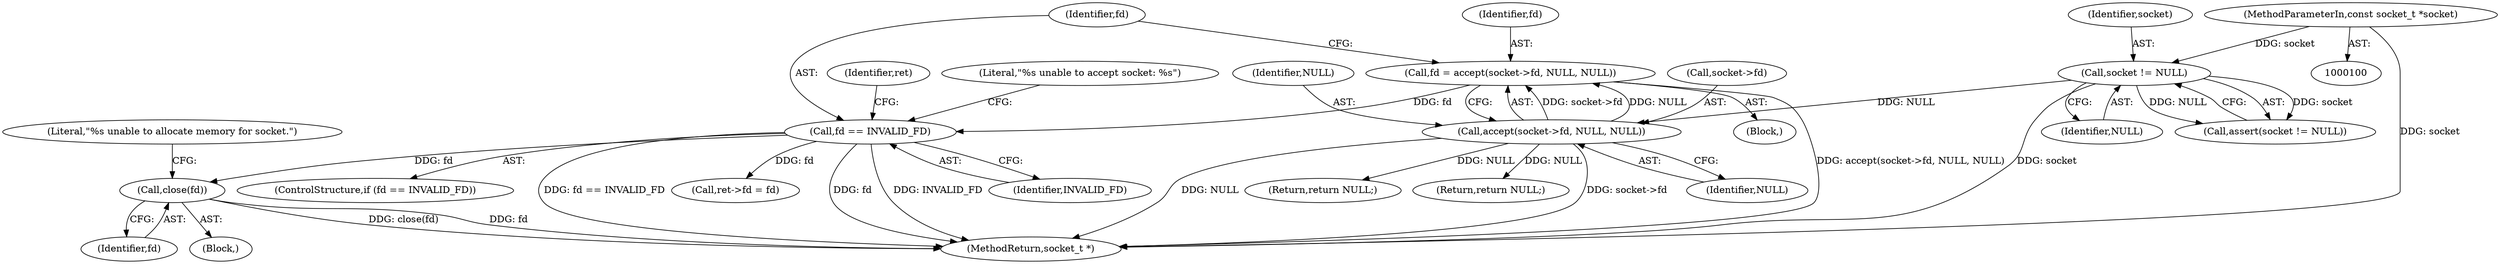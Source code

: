 digraph "0_Android_472271b153c5dc53c28beac55480a8d8434b2d5c_61@API" {
"1000140" [label="(Call,close(fd))"];
"1000117" [label="(Call,fd == INVALID_FD)"];
"1000108" [label="(Call,fd = accept(socket->fd, NULL, NULL))"];
"1000110" [label="(Call,accept(socket->fd, NULL, NULL))"];
"1000104" [label="(Call,socket != NULL)"];
"1000101" [label="(MethodParameterIn,const socket_t *socket)"];
"1000119" [label="(Identifier,INVALID_FD)"];
"1000104" [label="(Call,socket != NULL)"];
"1000103" [label="(Call,assert(socket != NULL))"];
"1000116" [label="(ControlStructure,if (fd == INVALID_FD))"];
"1000111" [label="(Call,socket->fd)"];
"1000115" [label="(Identifier,NULL)"];
"1000122" [label="(Literal,\"%s unable to accept socket: %s\")"];
"1000130" [label="(Identifier,ret)"];
"1000108" [label="(Call,fd = accept(socket->fd, NULL, NULL))"];
"1000109" [label="(Identifier,fd)"];
"1000143" [label="(Literal,\"%s unable to allocate memory for socket.\")"];
"1000140" [label="(Call,close(fd))"];
"1000154" [label="(MethodReturn,socket_t *)"];
"1000110" [label="(Call,accept(socket->fd, NULL, NULL))"];
"1000102" [label="(Block,)"];
"1000141" [label="(Identifier,fd)"];
"1000114" [label="(Identifier,NULL)"];
"1000147" [label="(Call,ret->fd = fd)"];
"1000126" [label="(Return,return NULL;)"];
"1000145" [label="(Return,return NULL;)"];
"1000105" [label="(Identifier,socket)"];
"1000101" [label="(MethodParameterIn,const socket_t *socket)"];
"1000139" [label="(Block,)"];
"1000106" [label="(Identifier,NULL)"];
"1000118" [label="(Identifier,fd)"];
"1000117" [label="(Call,fd == INVALID_FD)"];
"1000140" -> "1000139"  [label="AST: "];
"1000140" -> "1000141"  [label="CFG: "];
"1000141" -> "1000140"  [label="AST: "];
"1000143" -> "1000140"  [label="CFG: "];
"1000140" -> "1000154"  [label="DDG: close(fd)"];
"1000140" -> "1000154"  [label="DDG: fd"];
"1000117" -> "1000140"  [label="DDG: fd"];
"1000117" -> "1000116"  [label="AST: "];
"1000117" -> "1000119"  [label="CFG: "];
"1000118" -> "1000117"  [label="AST: "];
"1000119" -> "1000117"  [label="AST: "];
"1000122" -> "1000117"  [label="CFG: "];
"1000130" -> "1000117"  [label="CFG: "];
"1000117" -> "1000154"  [label="DDG: fd == INVALID_FD"];
"1000117" -> "1000154"  [label="DDG: fd"];
"1000117" -> "1000154"  [label="DDG: INVALID_FD"];
"1000108" -> "1000117"  [label="DDG: fd"];
"1000117" -> "1000147"  [label="DDG: fd"];
"1000108" -> "1000102"  [label="AST: "];
"1000108" -> "1000110"  [label="CFG: "];
"1000109" -> "1000108"  [label="AST: "];
"1000110" -> "1000108"  [label="AST: "];
"1000118" -> "1000108"  [label="CFG: "];
"1000108" -> "1000154"  [label="DDG: accept(socket->fd, NULL, NULL)"];
"1000110" -> "1000108"  [label="DDG: socket->fd"];
"1000110" -> "1000108"  [label="DDG: NULL"];
"1000110" -> "1000115"  [label="CFG: "];
"1000111" -> "1000110"  [label="AST: "];
"1000114" -> "1000110"  [label="AST: "];
"1000115" -> "1000110"  [label="AST: "];
"1000110" -> "1000154"  [label="DDG: NULL"];
"1000110" -> "1000154"  [label="DDG: socket->fd"];
"1000104" -> "1000110"  [label="DDG: NULL"];
"1000110" -> "1000126"  [label="DDG: NULL"];
"1000110" -> "1000145"  [label="DDG: NULL"];
"1000104" -> "1000103"  [label="AST: "];
"1000104" -> "1000106"  [label="CFG: "];
"1000105" -> "1000104"  [label="AST: "];
"1000106" -> "1000104"  [label="AST: "];
"1000103" -> "1000104"  [label="CFG: "];
"1000104" -> "1000154"  [label="DDG: socket"];
"1000104" -> "1000103"  [label="DDG: socket"];
"1000104" -> "1000103"  [label="DDG: NULL"];
"1000101" -> "1000104"  [label="DDG: socket"];
"1000101" -> "1000100"  [label="AST: "];
"1000101" -> "1000154"  [label="DDG: socket"];
}
